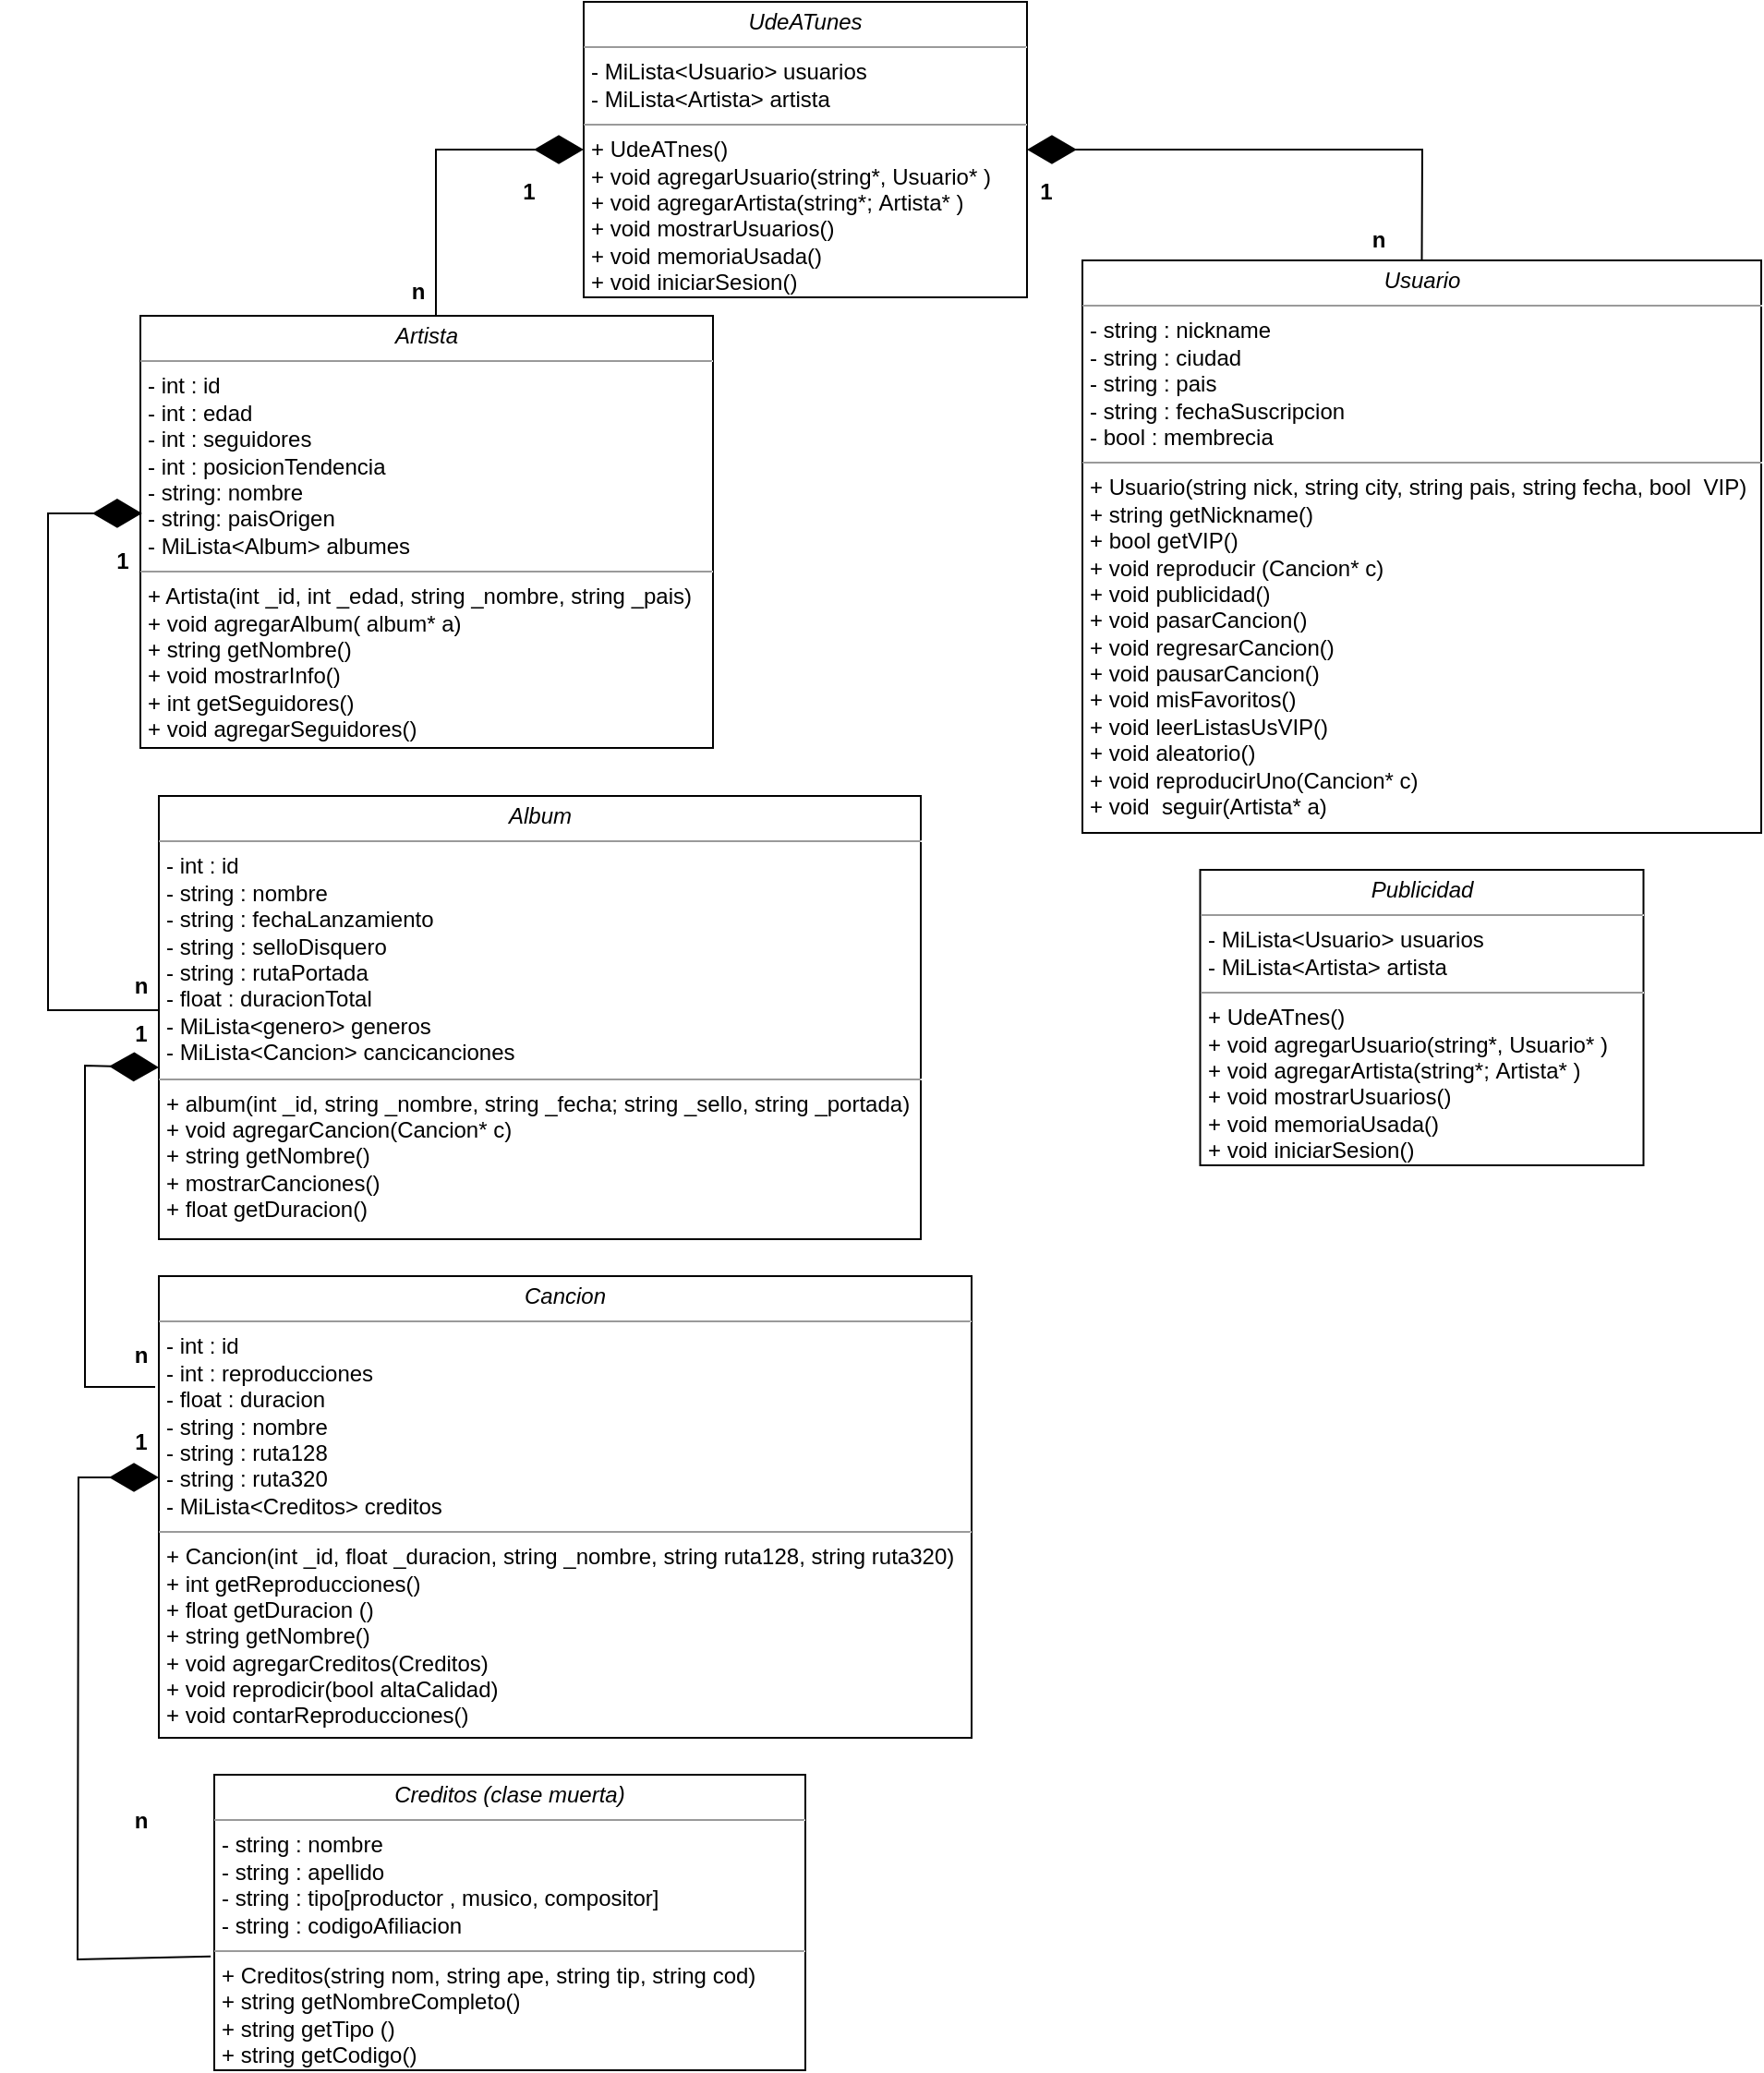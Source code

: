 <mxfile version="28.2.8">
  <diagram name="Page-1" id="c4acf3e9-155e-7222-9cf6-157b1a14988f">
    <mxGraphModel dx="703" dy="1932" grid="1" gridSize="10" guides="1" tooltips="1" connect="1" arrows="1" fold="1" page="1" pageScale="1" pageWidth="850" pageHeight="1100" background="none" math="0" shadow="0">
      <root>
        <mxCell id="0" />
        <mxCell id="1" parent="0" />
        <mxCell id="5d2195bd80daf111-18" value="&lt;p style=&quot;margin:0px;margin-top:4px;text-align:center;&quot;&gt;&lt;i&gt;Artista&lt;/i&gt;&lt;/p&gt;&lt;hr size=&quot;1&quot;&gt;&lt;p style=&quot;margin:0px;margin-left:4px;&quot;&gt;- int : id&lt;br&gt;&lt;/p&gt;&lt;p style=&quot;margin:0px;margin-left:4px;&quot;&gt;- int : edad&lt;/p&gt;&lt;p style=&quot;margin:0px;margin-left:4px;&quot;&gt;- int : seguidores&amp;nbsp;&lt;/p&gt;&lt;p style=&quot;margin:0px;margin-left:4px;&quot;&gt;- int : posicionTendencia&lt;/p&gt;&lt;p style=&quot;margin:0px;margin-left:4px;&quot;&gt;- string&lt;span style=&quot;background-color: transparent; color: light-dark(rgb(0, 0, 0), rgb(255, 255, 255));&quot;&gt;: nombre&lt;/span&gt;&lt;/p&gt;&lt;p style=&quot;margin:0px;margin-left:4px;&quot;&gt;- string: paisOrigen&lt;/p&gt;&lt;p style=&quot;margin:0px;margin-left:4px;&quot;&gt;- MiLista&amp;lt;Album&amp;gt; albumes&lt;/p&gt;&lt;hr size=&quot;1&quot;&gt;&lt;p style=&quot;margin:0px;margin-left:4px;&quot;&gt;+ Artista(int _id,&amp;nbsp;&lt;span style=&quot;background-color: transparent; color: light-dark(rgb(0, 0, 0), rgb(255, 255, 255));&quot;&gt;int _edad,&amp;nbsp;&lt;/span&gt;&lt;span style=&quot;background-color: transparent; color: light-dark(rgb(0, 0, 0), rgb(255, 255, 255));&quot;&gt;string _&lt;/span&gt;&lt;span style=&quot;background-color: transparent; color: light-dark(rgb(0, 0, 0), rgb(255, 255, 255));&quot;&gt;nombre, string _pais)&lt;/span&gt;&lt;/p&gt;&lt;p style=&quot;margin:0px;margin-left:4px;&quot;&gt;&lt;span style=&quot;background-color: transparent; color: light-dark(rgb(0, 0, 0), rgb(255, 255, 255));&quot;&gt;+ void agregarAlbum( album* a)&lt;/span&gt;&lt;/p&gt;&lt;p style=&quot;margin:0px;margin-left:4px;&quot;&gt;+ string getNombre()&lt;/p&gt;&lt;p style=&quot;margin:0px;margin-left:4px;&quot;&gt;+ void mostrarInfo()&lt;/p&gt;&lt;p style=&quot;margin:0px;margin-left:4px;&quot;&gt;+ int getSeguidores()&lt;/p&gt;&lt;p style=&quot;margin:0px;margin-left:4px;&quot;&gt;+ void agregarSeguidores()&lt;/p&gt;" style="verticalAlign=top;align=left;overflow=fill;fontSize=12;fontFamily=Helvetica;html=1;rounded=0;shadow=0;comic=0;labelBackgroundColor=none;strokeWidth=1" parent="1" vertex="1">
          <mxGeometry x="80" y="140" width="310" height="234" as="geometry" />
        </mxCell>
        <mxCell id="5d2195bd80daf111-19" value="&lt;p style=&quot;margin:0px;margin-top:4px;text-align:center;&quot;&gt;&lt;i&gt;Usuario&lt;/i&gt;&lt;/p&gt;&lt;hr size=&quot;1&quot;&gt;&lt;p style=&quot;margin:0px;margin-left:4px;&quot;&gt;- string : nickname&amp;nbsp;&lt;/p&gt;&lt;p style=&quot;margin:0px;margin-left:4px;&quot;&gt;- string : ciudad&lt;/p&gt;&lt;p style=&quot;margin:0px;margin-left:4px;&quot;&gt;- string : pais&lt;/p&gt;&lt;p style=&quot;margin:0px;margin-left:4px;&quot;&gt;- string : fechaSuscripcion&lt;/p&gt;&lt;p style=&quot;margin:0px;margin-left:4px;&quot;&gt;- bool : membrecia&lt;/p&gt;&lt;hr size=&quot;1&quot;&gt;&lt;p style=&quot;margin:0px;margin-left:4px;&quot;&gt;+ Usuario(string nick, string city, string pais, string fecha, bool&amp;nbsp; VIP)&lt;/p&gt;&lt;p style=&quot;margin:0px;margin-left:4px;&quot;&gt;+ string getNickname()&lt;/p&gt;&lt;p style=&quot;margin:0px;margin-left:4px;&quot;&gt;+ bool getVIP(&lt;span style=&quot;background-color: transparent; color: light-dark(rgb(0, 0, 0), rgb(255, 255, 255));&quot;&gt;)&lt;/span&gt;&lt;/p&gt;&lt;p style=&quot;margin:0px;margin-left:4px;&quot;&gt;+ void reproducir (Cancion* c)&lt;/p&gt;&lt;p style=&quot;margin:0px;margin-left:4px;&quot;&gt;+ void publicidad()&lt;/p&gt;&lt;p style=&quot;margin:0px;margin-left:4px;&quot;&gt;+ void pasarCancion()&lt;/p&gt;&lt;p style=&quot;margin:0px;margin-left:4px;&quot;&gt;+ void regresarCancion()&lt;/p&gt;&lt;p style=&quot;margin:0px;margin-left:4px;&quot;&gt;+ void pausarCancion()&lt;/p&gt;&lt;p style=&quot;margin:0px;margin-left:4px;&quot;&gt;&lt;span style=&quot;background-color: transparent; color: light-dark(rgb(0, 0, 0), rgb(255, 255, 255));&quot;&gt;+ void misFavoritos()&lt;/span&gt;&lt;/p&gt;&lt;p style=&quot;margin:0px;margin-left:4px;&quot;&gt;&lt;span style=&quot;background-color: transparent; color: light-dark(rgb(0, 0, 0), rgb(255, 255, 255));&quot;&gt;+ void leerListasUsVIP()&lt;/span&gt;&lt;/p&gt;&lt;p style=&quot;margin:0px;margin-left:4px;&quot;&gt;&lt;span style=&quot;background-color: transparent; color: light-dark(rgb(0, 0, 0), rgb(255, 255, 255));&quot;&gt;+ void aleatorio()&lt;/span&gt;&lt;/p&gt;&lt;p style=&quot;margin:0px;margin-left:4px;&quot;&gt;&lt;span style=&quot;background-color: transparent; color: light-dark(rgb(0, 0, 0), rgb(255, 255, 255));&quot;&gt;+ void reproducirUno(Cancion* c)&lt;/span&gt;&lt;/p&gt;&lt;p style=&quot;margin:0px;margin-left:4px;&quot;&gt;&lt;span style=&quot;background-color: transparent; color: light-dark(rgb(0, 0, 0), rgb(255, 255, 255));&quot;&gt;+ void&amp;nbsp;&lt;/span&gt;&amp;nbsp;seguir(Artista* a)&lt;/p&gt;" style="verticalAlign=top;align=left;overflow=fill;fontSize=12;fontFamily=Helvetica;html=1;rounded=0;shadow=0;comic=0;labelBackgroundColor=none;strokeWidth=1" parent="1" vertex="1">
          <mxGeometry x="590" y="110" width="367.5" height="310" as="geometry" />
        </mxCell>
        <mxCell id="5d2195bd80daf111-20" value="&lt;p style=&quot;margin:0px;margin-top:4px;text-align:center;&quot;&gt;&lt;i&gt;Album&lt;/i&gt;&lt;/p&gt;&lt;hr size=&quot;1&quot;&gt;&lt;p style=&quot;margin:0px;margin-left:4px;&quot;&gt;- int : id&lt;/p&gt;&lt;p style=&quot;margin:0px;margin-left:4px;&quot;&gt;- string : nombre&lt;/p&gt;&lt;p style=&quot;margin:0px;margin-left:4px;&quot;&gt;- string : fechaLanzamiento&lt;/p&gt;&lt;p style=&quot;margin:0px;margin-left:4px;&quot;&gt;- string : selloDisquero&lt;/p&gt;&lt;p style=&quot;margin:0px;margin-left:4px;&quot;&gt;- string : rutaPortada&lt;/p&gt;&lt;p style=&quot;margin:0px;margin-left:4px;&quot;&gt;- float : duracionTotal&lt;/p&gt;&lt;p style=&quot;margin:0px;margin-left:4px;&quot;&gt;- MiLista&amp;lt;genero&amp;gt; generos&lt;/p&gt;&lt;p style=&quot;margin:0px;margin-left:4px;&quot;&gt;- MiLista&amp;lt;Cancion&amp;gt; cancicanciones&lt;/p&gt;&lt;hr size=&quot;1&quot;&gt;&lt;p style=&quot;margin:0px;margin-left:4px;&quot;&gt;+ album(int _id,&amp;nbsp;&lt;span style=&quot;background-color: transparent; color: light-dark(rgb(0, 0, 0), rgb(255, 255, 255));&quot;&gt;string _nombre,&lt;/span&gt;&lt;span style=&quot;background-color: transparent; color: light-dark(rgb(0, 0, 0), rgb(255, 255, 255));&quot;&gt;&amp;nbsp;string _fecha; &lt;/span&gt;&lt;span style=&quot;background-color: transparent; color: light-dark(rgb(0, 0, 0), rgb(255, 255, 255));&quot;&gt;string _sello,&amp;nbsp;&lt;/span&gt;&lt;span style=&quot;background-color: transparent; color: light-dark(rgb(0, 0, 0), rgb(255, 255, 255));&quot;&gt;string _portada)&lt;/span&gt;&lt;/p&gt;&lt;p style=&quot;margin: 0px 0px 0px 4px;&quot;&gt;+ void agregarCancion(Cancion* c)&lt;/p&gt;&lt;p style=&quot;margin: 0px 0px 0px 4px;&quot;&gt;+ string getNombre()&lt;/p&gt;&lt;p style=&quot;margin: 0px 0px 0px 4px;&quot;&gt;+ mostrarCanciones()&lt;/p&gt;&lt;p style=&quot;margin: 0px 0px 0px 4px;&quot;&gt;+ float getDuracion()&lt;/p&gt;" style="verticalAlign=top;align=left;overflow=fill;fontSize=12;fontFamily=Helvetica;html=1;rounded=0;shadow=0;comic=0;labelBackgroundColor=none;strokeWidth=1" parent="1" vertex="1">
          <mxGeometry x="90" y="400" width="412.5" height="240" as="geometry" />
        </mxCell>
        <mxCell id="kEO1N2rS-5H2nuJ377hE-1" value="&lt;p style=&quot;margin:0px;margin-top:4px;text-align:center;&quot;&gt;&lt;i&gt;Creditos (clase muerta)&lt;/i&gt;&lt;/p&gt;&lt;hr size=&quot;1&quot;&gt;&lt;p style=&quot;margin:0px;margin-left:4px;&quot;&gt;- string : nombre&lt;/p&gt;&lt;p style=&quot;margin:0px;margin-left:4px;&quot;&gt;&lt;span style=&quot;background-color: transparent; color: light-dark(rgb(0, 0, 0), rgb(255, 255, 255));&quot;&gt;- string : apellido&lt;/span&gt;&lt;/p&gt;&lt;p style=&quot;margin:0px;margin-left:4px;&quot;&gt;&lt;span style=&quot;background-color: transparent; color: light-dark(rgb(0, 0, 0), rgb(255, 255, 255));&quot;&gt;- string : tipo[productor , musico, compositor]&lt;/span&gt;&lt;/p&gt;&lt;p style=&quot;margin:0px;margin-left:4px;&quot;&gt;&lt;span style=&quot;background-color: transparent; color: light-dark(rgb(0, 0, 0), rgb(255, 255, 255));&quot;&gt;- string : codigoAfiliacion&lt;/span&gt;&lt;span style=&quot;background-color: transparent; color: light-dark(rgb(0, 0, 0), rgb(255, 255, 255));&quot;&gt;&amp;nbsp;&lt;/span&gt;&lt;/p&gt;&lt;hr size=&quot;1&quot;&gt;&lt;p style=&quot;margin:0px;margin-left:4px;&quot;&gt;+ Creditos(&lt;span style=&quot;background-color: transparent; color: light-dark(rgb(0, 0, 0), rgb(255, 255, 255));&quot;&gt;string nom,&amp;nbsp;&lt;/span&gt;&lt;span style=&quot;background-color: transparent; color: light-dark(rgb(0, 0, 0), rgb(255, 255, 255));&quot;&gt;string ape,&amp;nbsp;&lt;/span&gt;&lt;span style=&quot;background-color: transparent; color: light-dark(rgb(0, 0, 0), rgb(255, 255, 255));&quot;&gt;string tip,&amp;nbsp;&lt;/span&gt;&lt;span style=&quot;background-color: transparent; color: light-dark(rgb(0, 0, 0), rgb(255, 255, 255));&quot;&gt;string cod&lt;/span&gt;&lt;span style=&quot;background-color: transparent; color: light-dark(rgb(0, 0, 0), rgb(255, 255, 255));&quot;&gt;)&lt;/span&gt;&lt;/p&gt;&lt;p style=&quot;margin:0px;margin-left:4px;&quot;&gt;&lt;span style=&quot;background-color: transparent; color: light-dark(rgb(0, 0, 0), rgb(255, 255, 255));&quot;&gt;+ string getNombreCompleto()&lt;/span&gt;&lt;/p&gt;&lt;p style=&quot;margin:0px;margin-left:4px;&quot;&gt;&lt;span style=&quot;background-color: transparent; color: light-dark(rgb(0, 0, 0), rgb(255, 255, 255));&quot;&gt;+ string getTipo ()&lt;/span&gt;&lt;/p&gt;&lt;p style=&quot;margin:0px;margin-left:4px;&quot;&gt;&lt;span style=&quot;background-color: transparent; color: light-dark(rgb(0, 0, 0), rgb(255, 255, 255));&quot;&gt;+ string getCodigo()&lt;/span&gt;&lt;/p&gt;" style="verticalAlign=top;align=left;overflow=fill;fontSize=12;fontFamily=Helvetica;html=1;rounded=0;shadow=0;comic=0;labelBackgroundColor=none;strokeWidth=1" parent="1" vertex="1">
          <mxGeometry x="120" y="930" width="320" height="160" as="geometry" />
        </mxCell>
        <mxCell id="kEO1N2rS-5H2nuJ377hE-2" value="&lt;p style=&quot;margin:0px;margin-top:4px;text-align:center;&quot;&gt;&lt;i&gt;Cancion&lt;/i&gt;&lt;/p&gt;&lt;hr size=&quot;1&quot;&gt;&lt;p style=&quot;margin:0px;margin-left:4px;&quot;&gt;- int : id&amp;nbsp;&lt;/p&gt;&lt;p style=&quot;margin:0px;margin-left:4px;&quot;&gt;- int : reproducciones&lt;/p&gt;&lt;p style=&quot;margin:0px;margin-left:4px;&quot;&gt;- float : duracion&lt;/p&gt;&lt;p style=&quot;margin:0px;margin-left:4px;&quot;&gt;- string : nombre&lt;/p&gt;&lt;p style=&quot;margin:0px;margin-left:4px;&quot;&gt;- string : ruta128&lt;/p&gt;&lt;p style=&quot;margin:0px;margin-left:4px;&quot;&gt;- string : ruta320&lt;/p&gt;&lt;p style=&quot;margin:0px;margin-left:4px;&quot;&gt;- MiLista&amp;lt;Creditos&amp;gt; creditos&lt;/p&gt;&lt;hr size=&quot;1&quot;&gt;&lt;p style=&quot;margin:0px;margin-left:4px;&quot;&gt;+ Cancion(&lt;span style=&quot;background-color: transparent; color: light-dark(rgb(0, 0, 0), rgb(255, 255, 255));&quot;&gt;int _id,&amp;nbsp;&lt;/span&gt;&lt;span style=&quot;background-color: transparent; color: light-dark(rgb(0, 0, 0), rgb(255, 255, 255));&quot;&gt;float _duracion,&lt;/span&gt;&lt;span style=&quot;background-color: transparent; color: light-dark(rgb(0, 0, 0), rgb(255, 255, 255));&quot;&gt;&amp;nbsp;string _nombre,&amp;nbsp;&lt;/span&gt;&lt;span style=&quot;background-color: transparent; color: light-dark(rgb(0, 0, 0), rgb(255, 255, 255));&quot;&gt;string ruta128,&lt;/span&gt;&lt;span style=&quot;background-color: transparent; color: light-dark(rgb(0, 0, 0), rgb(255, 255, 255));&quot;&gt;&amp;nbsp;string ruta320)&lt;/span&gt;&lt;/p&gt;&lt;p style=&quot;margin:0px;margin-left:4px;&quot;&gt;&lt;span style=&quot;background-color: transparent; color: light-dark(rgb(0, 0, 0), rgb(255, 255, 255));&quot;&gt;+ int getReproducciones()&lt;/span&gt;&lt;/p&gt;&lt;p style=&quot;margin:0px;margin-left:4px;&quot;&gt;&lt;span style=&quot;background-color: transparent; color: light-dark(rgb(0, 0, 0), rgb(255, 255, 255));&quot;&gt;+ float getDuracion ()&lt;/span&gt;&lt;/p&gt;&lt;p style=&quot;margin:0px;margin-left:4px;&quot;&gt;&lt;span style=&quot;background-color: transparent; color: light-dark(rgb(0, 0, 0), rgb(255, 255, 255));&quot;&gt;+ string getNombre()&lt;/span&gt;&lt;/p&gt;&lt;p style=&quot;margin:0px;margin-left:4px;&quot;&gt;&lt;span style=&quot;background-color: transparent; color: light-dark(rgb(0, 0, 0), rgb(255, 255, 255));&quot;&gt;+ void agregarCreditos(Creditos)&lt;/span&gt;&lt;/p&gt;&lt;p style=&quot;margin:0px;margin-left:4px;&quot;&gt;&lt;span style=&quot;background-color: transparent; color: light-dark(rgb(0, 0, 0), rgb(255, 255, 255));&quot;&gt;+ void reprodicir(bool altaCalidad)&lt;/span&gt;&lt;/p&gt;&lt;p style=&quot;margin:0px;margin-left:4px;&quot;&gt;&lt;span style=&quot;background-color: transparent; color: light-dark(rgb(0, 0, 0), rgb(255, 255, 255));&quot;&gt;+ void contarReproducciones()&lt;/span&gt;&lt;/p&gt;&lt;p style=&quot;margin:0px;margin-left:4px;&quot;&gt;&lt;br&gt;&lt;/p&gt;" style="verticalAlign=top;align=left;overflow=fill;fontSize=12;fontFamily=Helvetica;html=1;rounded=0;shadow=0;comic=0;labelBackgroundColor=none;strokeWidth=1" parent="1" vertex="1">
          <mxGeometry x="90" y="660" width="440" height="250" as="geometry" />
        </mxCell>
        <mxCell id="kEO1N2rS-5H2nuJ377hE-3" value="&lt;p style=&quot;margin:0px;margin-top:4px;text-align:center;&quot;&gt;&lt;i&gt;UdeATunes&lt;/i&gt;&lt;/p&gt;&lt;hr size=&quot;1&quot;&gt;&lt;p style=&quot;margin:0px;margin-left:4px;&quot;&gt;- MiLista&amp;lt;Usuario&amp;gt; usuarios&lt;/p&gt;&lt;p style=&quot;margin:0px;margin-left:4px;&quot;&gt;-&amp;nbsp;&lt;span style=&quot;background-color: transparent; color: light-dark(rgb(0, 0, 0), rgb(255, 255, 255));&quot;&gt;MiLista&amp;lt;Artista&amp;gt; artista&lt;/span&gt;&lt;/p&gt;&lt;hr size=&quot;1&quot;&gt;&lt;p style=&quot;margin:0px;margin-left:4px;&quot;&gt;+ UdeATnes()&lt;/p&gt;&lt;p style=&quot;margin:0px;margin-left:4px;&quot;&gt;+ void agregarUsuario(&lt;span style=&quot;background-color: transparent; color: light-dark(rgb(0, 0, 0), rgb(255, 255, 255));&quot;&gt;string*,&amp;nbsp;&lt;/span&gt;&lt;span style=&quot;background-color: transparent; color: light-dark(rgb(0, 0, 0), rgb(255, 255, 255));&quot;&gt;Usuario* )&lt;/span&gt;&lt;/p&gt;&lt;p style=&quot;margin:0px;margin-left:4px;&quot;&gt;+ void&amp;nbsp;&lt;span style=&quot;background-color: transparent; color: light-dark(rgb(0, 0, 0), rgb(255, 255, 255));&quot;&gt;agregarArtista(string*;&amp;nbsp;&lt;/span&gt;&lt;span style=&quot;background-color: transparent; color: light-dark(rgb(0, 0, 0), rgb(255, 255, 255));&quot;&gt;Artista*&lt;/span&gt;&lt;span style=&quot;background-color: transparent; color: light-dark(rgb(0, 0, 0), rgb(255, 255, 255));&quot;&gt;&amp;nbsp;)&lt;/span&gt;&lt;/p&gt;&lt;p style=&quot;margin:0px;margin-left:4px;&quot;&gt;&lt;span style=&quot;background-color: transparent; color: light-dark(rgb(0, 0, 0), rgb(255, 255, 255));&quot;&gt;+ void mostrarUsuarios()&lt;/span&gt;&lt;/p&gt;&lt;p style=&quot;margin:0px;margin-left:4px;&quot;&gt;&lt;span style=&quot;background-color: transparent; color: light-dark(rgb(0, 0, 0), rgb(255, 255, 255));&quot;&gt;+ void memoriaUsada()&lt;/span&gt;&lt;/p&gt;&lt;p style=&quot;margin:0px;margin-left:4px;&quot;&gt;&lt;span style=&quot;background-color: transparent; color: light-dark(rgb(0, 0, 0), rgb(255, 255, 255));&quot;&gt;+ void iniciarSesion()&lt;/span&gt;&lt;/p&gt;&lt;p style=&quot;margin:0px;margin-left:4px;&quot;&gt;&lt;span style=&quot;background-color: transparent; color: light-dark(rgb(0, 0, 0), rgb(255, 255, 255));&quot;&gt;&lt;br&gt;&lt;/span&gt;&lt;/p&gt;" style="verticalAlign=top;align=left;overflow=fill;fontSize=12;fontFamily=Helvetica;html=1;rounded=0;shadow=0;comic=0;labelBackgroundColor=none;strokeWidth=1" parent="1" vertex="1">
          <mxGeometry x="320" y="-30" width="240" height="160" as="geometry" />
        </mxCell>
        <mxCell id="jF2GMinok_9fXjJ2wsCy-1" value="" style="endArrow=diamondThin;endFill=1;endSize=24;html=1;rounded=0;entryX=0;entryY=0.5;entryDx=0;entryDy=0;" parent="1" target="kEO1N2rS-5H2nuJ377hE-3" edge="1">
          <mxGeometry width="160" relative="1" as="geometry">
            <mxPoint x="240" y="140" as="sourcePoint" />
            <mxPoint x="284.08" y="90" as="targetPoint" />
            <Array as="points">
              <mxPoint x="240" y="50" />
            </Array>
          </mxGeometry>
        </mxCell>
        <mxCell id="jF2GMinok_9fXjJ2wsCy-2" value="" style="endArrow=diamondThin;endFill=1;endSize=24;html=1;rounded=0;exitX=0.5;exitY=0;exitDx=0;exitDy=0;entryX=1;entryY=0.5;entryDx=0;entryDy=0;" parent="1" source="5d2195bd80daf111-19" target="kEO1N2rS-5H2nuJ377hE-3" edge="1">
          <mxGeometry width="160" relative="1" as="geometry">
            <mxPoint x="630" y="180" as="sourcePoint" />
            <mxPoint x="687" y="70" as="targetPoint" />
            <Array as="points">
              <mxPoint x="774" y="50" />
              <mxPoint x="634" y="50" />
            </Array>
          </mxGeometry>
        </mxCell>
        <mxCell id="jF2GMinok_9fXjJ2wsCy-3" value="n" style="text;align=center;fontStyle=1;verticalAlign=middle;spacingLeft=3;spacingRight=3;strokeColor=none;rotatable=0;points=[[0,0.5],[1,0.5]];portConstraint=eastwest;html=1;" parent="1" vertex="1">
          <mxGeometry x="190" y="114" width="80" height="26" as="geometry" />
        </mxCell>
        <mxCell id="jF2GMinok_9fXjJ2wsCy-4" value="n" style="text;align=center;fontStyle=1;verticalAlign=middle;spacingLeft=3;spacingRight=3;strokeColor=none;rotatable=0;points=[[0,0.5],[1,0.5]];portConstraint=eastwest;html=1;" parent="1" vertex="1">
          <mxGeometry x="710" y="86" width="80" height="26" as="geometry" />
        </mxCell>
        <mxCell id="jF2GMinok_9fXjJ2wsCy-5" value="1" style="text;align=center;fontStyle=1;verticalAlign=middle;spacingLeft=3;spacingRight=3;strokeColor=none;rotatable=0;points=[[0,0.5],[1,0.5]];portConstraint=eastwest;html=1;" parent="1" vertex="1">
          <mxGeometry x="530" y="60" width="80" height="26" as="geometry" />
        </mxCell>
        <mxCell id="jF2GMinok_9fXjJ2wsCy-6" value="1" style="text;align=center;fontStyle=1;verticalAlign=middle;spacingLeft=3;spacingRight=3;strokeColor=none;rotatable=0;points=[[0,0.5],[1,0.5]];portConstraint=eastwest;html=1;" parent="1" vertex="1">
          <mxGeometry x="250" y="60" width="80" height="26" as="geometry" />
        </mxCell>
        <mxCell id="jF2GMinok_9fXjJ2wsCy-8" value="" style="endArrow=diamondThin;endFill=1;endSize=24;html=1;rounded=0;entryX=0.003;entryY=0.457;entryDx=0;entryDy=0;exitX=0;exitY=0.5;exitDx=0;exitDy=0;entryPerimeter=0;" parent="1" edge="1" target="5d2195bd80daf111-18">
          <mxGeometry width="160" relative="1" as="geometry">
            <mxPoint x="90" y="516" as="sourcePoint" />
            <mxPoint x="90" y="291" as="targetPoint" />
            <Array as="points">
              <mxPoint x="30" y="516" />
              <mxPoint x="30" y="247" />
            </Array>
          </mxGeometry>
        </mxCell>
        <mxCell id="jF2GMinok_9fXjJ2wsCy-10" value="n" style="text;align=center;fontStyle=1;verticalAlign=middle;spacingLeft=3;spacingRight=3;strokeColor=none;rotatable=0;points=[[0,0.5],[1,0.5]];portConstraint=eastwest;html=1;" parent="1" vertex="1">
          <mxGeometry x="40" y="490" width="80" height="26" as="geometry" />
        </mxCell>
        <mxCell id="jF2GMinok_9fXjJ2wsCy-11" value="1" style="text;align=center;fontStyle=1;verticalAlign=middle;spacingLeft=3;spacingRight=3;strokeColor=none;rotatable=0;points=[[0,0.5],[1,0.5]];portConstraint=eastwest;html=1;" parent="1" vertex="1">
          <mxGeometry x="30" y="260" width="80" height="26" as="geometry" />
        </mxCell>
        <mxCell id="jF2GMinok_9fXjJ2wsCy-13" value="" style="endArrow=diamondThin;endFill=1;endSize=24;html=1;rounded=0;entryX=0;entryY=0.5;entryDx=0;entryDy=0;" parent="1" edge="1">
          <mxGeometry width="160" relative="1" as="geometry">
            <mxPoint x="88" y="720" as="sourcePoint" />
            <mxPoint x="90" y="547" as="targetPoint" />
            <Array as="points">
              <mxPoint x="50" y="720" />
              <mxPoint x="50" y="546" />
            </Array>
          </mxGeometry>
        </mxCell>
        <mxCell id="jF2GMinok_9fXjJ2wsCy-14" value="n" style="text;align=center;fontStyle=1;verticalAlign=middle;spacingLeft=3;spacingRight=3;strokeColor=none;rotatable=0;points=[[0,0.5],[1,0.5]];portConstraint=eastwest;html=1;" parent="1" vertex="1">
          <mxGeometry x="40" y="690" width="80" height="26" as="geometry" />
        </mxCell>
        <mxCell id="jF2GMinok_9fXjJ2wsCy-15" value="1" style="text;align=center;fontStyle=1;verticalAlign=middle;spacingLeft=3;spacingRight=3;strokeColor=none;rotatable=0;points=[[0,0.5],[1,0.5]];portConstraint=eastwest;html=1;" parent="1" vertex="1">
          <mxGeometry x="40" y="516" width="80" height="26" as="geometry" />
        </mxCell>
        <mxCell id="jF2GMinok_9fXjJ2wsCy-16" value="" style="endArrow=diamondThin;endFill=1;endSize=24;html=1;rounded=0;exitX=-0.006;exitY=0.615;exitDx=0;exitDy=0;exitPerimeter=0;" parent="1" source="kEO1N2rS-5H2nuJ377hE-1" edge="1">
          <mxGeometry width="160" relative="1" as="geometry">
            <mxPoint x="90.0" y="991.02" as="sourcePoint" />
            <mxPoint x="90" y="769" as="targetPoint" />
            <Array as="points">
              <mxPoint x="46" y="1030" />
              <mxPoint x="46.48" y="769" />
            </Array>
          </mxGeometry>
        </mxCell>
        <mxCell id="jF2GMinok_9fXjJ2wsCy-17" value="n" style="text;align=center;fontStyle=1;verticalAlign=middle;spacingLeft=3;spacingRight=3;strokeColor=none;rotatable=0;points=[[0,0.5],[1,0.5]];portConstraint=eastwest;html=1;" parent="1" vertex="1">
          <mxGeometry x="40" y="942" width="80" height="26" as="geometry" />
        </mxCell>
        <mxCell id="jF2GMinok_9fXjJ2wsCy-18" value="1" style="text;align=center;fontStyle=1;verticalAlign=middle;spacingLeft=3;spacingRight=3;strokeColor=none;rotatable=0;points=[[0,0.5],[1,0.5]];portConstraint=eastwest;html=1;" parent="1" vertex="1">
          <mxGeometry x="40" y="731" width="80" height="38" as="geometry" />
        </mxCell>
        <mxCell id="d9d96GIICBIyUvqXkHl1-1" value="&lt;p style=&quot;margin:0px;margin-top:4px;text-align:center;&quot;&gt;&lt;i&gt;Publicidad&lt;/i&gt;&lt;/p&gt;&lt;hr size=&quot;1&quot;&gt;&lt;p style=&quot;margin:0px;margin-left:4px;&quot;&gt;- MiLista&amp;lt;Usuario&amp;gt; usuarios&lt;/p&gt;&lt;p style=&quot;margin:0px;margin-left:4px;&quot;&gt;-&amp;nbsp;&lt;span style=&quot;background-color: transparent; color: light-dark(rgb(0, 0, 0), rgb(255, 255, 255));&quot;&gt;MiLista&amp;lt;Artista&amp;gt; artista&lt;/span&gt;&lt;/p&gt;&lt;hr size=&quot;1&quot;&gt;&lt;p style=&quot;margin:0px;margin-left:4px;&quot;&gt;+ UdeATnes()&lt;/p&gt;&lt;p style=&quot;margin:0px;margin-left:4px;&quot;&gt;+ void agregarUsuario(&lt;span style=&quot;background-color: transparent; color: light-dark(rgb(0, 0, 0), rgb(255, 255, 255));&quot;&gt;string*,&amp;nbsp;&lt;/span&gt;&lt;span style=&quot;background-color: transparent; color: light-dark(rgb(0, 0, 0), rgb(255, 255, 255));&quot;&gt;Usuario* )&lt;/span&gt;&lt;/p&gt;&lt;p style=&quot;margin:0px;margin-left:4px;&quot;&gt;+ void&amp;nbsp;&lt;span style=&quot;background-color: transparent; color: light-dark(rgb(0, 0, 0), rgb(255, 255, 255));&quot;&gt;agregarArtista(string*;&amp;nbsp;&lt;/span&gt;&lt;span style=&quot;background-color: transparent; color: light-dark(rgb(0, 0, 0), rgb(255, 255, 255));&quot;&gt;Artista*&lt;/span&gt;&lt;span style=&quot;background-color: transparent; color: light-dark(rgb(0, 0, 0), rgb(255, 255, 255));&quot;&gt;&amp;nbsp;)&lt;/span&gt;&lt;/p&gt;&lt;p style=&quot;margin:0px;margin-left:4px;&quot;&gt;&lt;span style=&quot;background-color: transparent; color: light-dark(rgb(0, 0, 0), rgb(255, 255, 255));&quot;&gt;+ void mostrarUsuarios()&lt;/span&gt;&lt;/p&gt;&lt;p style=&quot;margin:0px;margin-left:4px;&quot;&gt;&lt;span style=&quot;background-color: transparent; color: light-dark(rgb(0, 0, 0), rgb(255, 255, 255));&quot;&gt;+ void memoriaUsada()&lt;/span&gt;&lt;/p&gt;&lt;p style=&quot;margin:0px;margin-left:4px;&quot;&gt;&lt;span style=&quot;background-color: transparent; color: light-dark(rgb(0, 0, 0), rgb(255, 255, 255));&quot;&gt;+ void iniciarSesion()&lt;/span&gt;&lt;/p&gt;&lt;p style=&quot;margin:0px;margin-left:4px;&quot;&gt;&lt;span style=&quot;background-color: transparent; color: light-dark(rgb(0, 0, 0), rgb(255, 255, 255));&quot;&gt;&lt;br&gt;&lt;/span&gt;&lt;/p&gt;" style="verticalAlign=top;align=left;overflow=fill;fontSize=12;fontFamily=Helvetica;html=1;rounded=0;shadow=0;comic=0;labelBackgroundColor=none;strokeWidth=1" vertex="1" parent="1">
          <mxGeometry x="653.75" y="440" width="240" height="160" as="geometry" />
        </mxCell>
      </root>
    </mxGraphModel>
  </diagram>
</mxfile>
